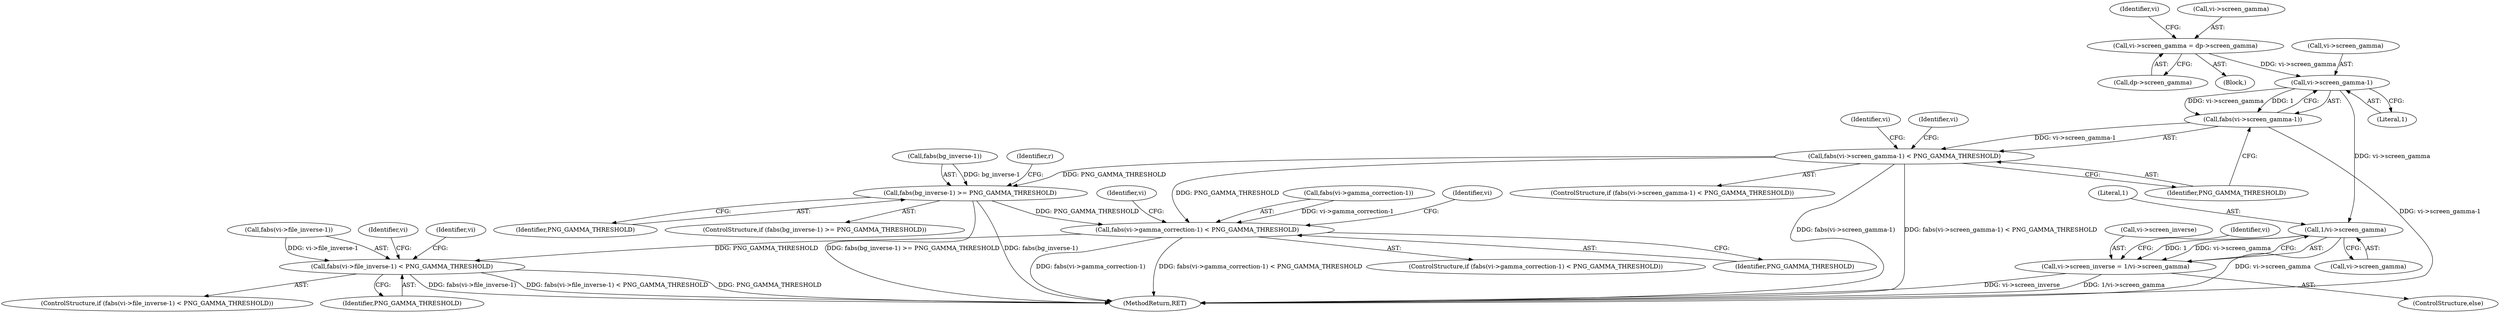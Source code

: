 digraph "0_Android_9d4853418ab2f754c2b63e091c29c5529b8b86ca_92@pointer" {
"1000183" [label="(Call,vi->screen_gamma = dp->screen_gamma)"];
"1000193" [label="(Call,vi->screen_gamma-1)"];
"1000192" [label="(Call,fabs(vi->screen_gamma-1))"];
"1000191" [label="(Call,fabs(vi->screen_gamma-1) < PNG_GAMMA_THRESHOLD)"];
"1000406" [label="(Call,fabs(bg_inverse-1) >= PNG_GAMMA_THRESHOLD)"];
"1000482" [label="(Call,fabs(vi->gamma_correction-1) < PNG_GAMMA_THRESHOLD)"];
"1000505" [label="(Call,fabs(vi->file_inverse-1) < PNG_GAMMA_THRESHOLD)"];
"1000213" [label="(Call,1/vi->screen_gamma)"];
"1000209" [label="(Call,vi->screen_inverse = 1/vi->screen_gamma)"];
"1000481" [label="(ControlStructure,if (fabs(vi->gamma_correction-1) < PNG_GAMMA_THRESHOLD))"];
"1000406" [label="(Call,fabs(bg_inverse-1) >= PNG_GAMMA_THRESHOLD)"];
"1000211" [label="(Identifier,vi)"];
"1000195" [label="(Identifier,vi)"];
"1000198" [label="(Identifier,PNG_GAMMA_THRESHOLD)"];
"1000191" [label="(Call,fabs(vi->screen_gamma-1) < PNG_GAMMA_THRESHOLD)"];
"1000197" [label="(Literal,1)"];
"1000492" [label="(Identifier,vi)"];
"1000411" [label="(Identifier,PNG_GAMMA_THRESHOLD)"];
"1000209" [label="(Call,vi->screen_inverse = 1/vi->screen_gamma)"];
"1000187" [label="(Call,dp->screen_gamma)"];
"1000201" [label="(Identifier,vi)"];
"1000497" [label="(Identifier,vi)"];
"1000208" [label="(ControlStructure,else)"];
"1000520" [label="(Identifier,vi)"];
"1000192" [label="(Call,fabs(vi->screen_gamma-1))"];
"1000194" [label="(Call,vi->screen_gamma)"];
"1000184" [label="(Call,vi->screen_gamma)"];
"1000414" [label="(Identifier,r)"];
"1000110" [label="(Block,)"];
"1000505" [label="(Call,fabs(vi->file_inverse-1) < PNG_GAMMA_THRESHOLD)"];
"1000515" [label="(Identifier,vi)"];
"1000215" [label="(Call,vi->screen_gamma)"];
"1000214" [label="(Literal,1)"];
"1000183" [label="(Call,vi->screen_gamma = dp->screen_gamma)"];
"1000220" [label="(Identifier,vi)"];
"1000483" [label="(Call,fabs(vi->gamma_correction-1))"];
"1000407" [label="(Call,fabs(bg_inverse-1))"];
"1000213" [label="(Call,1/vi->screen_gamma)"];
"1000190" [label="(ControlStructure,if (fabs(vi->screen_gamma-1) < PNG_GAMMA_THRESHOLD))"];
"1000525" [label="(MethodReturn,RET)"];
"1000506" [label="(Call,fabs(vi->file_inverse-1))"];
"1000482" [label="(Call,fabs(vi->gamma_correction-1) < PNG_GAMMA_THRESHOLD)"];
"1000489" [label="(Identifier,PNG_GAMMA_THRESHOLD)"];
"1000512" [label="(Identifier,PNG_GAMMA_THRESHOLD)"];
"1000504" [label="(ControlStructure,if (fabs(vi->file_inverse-1) < PNG_GAMMA_THRESHOLD))"];
"1000405" [label="(ControlStructure,if (fabs(bg_inverse-1) >= PNG_GAMMA_THRESHOLD))"];
"1000210" [label="(Call,vi->screen_inverse)"];
"1000193" [label="(Call,vi->screen_gamma-1)"];
"1000183" -> "1000110"  [label="AST: "];
"1000183" -> "1000187"  [label="CFG: "];
"1000184" -> "1000183"  [label="AST: "];
"1000187" -> "1000183"  [label="AST: "];
"1000195" -> "1000183"  [label="CFG: "];
"1000183" -> "1000193"  [label="DDG: vi->screen_gamma"];
"1000193" -> "1000192"  [label="AST: "];
"1000193" -> "1000197"  [label="CFG: "];
"1000194" -> "1000193"  [label="AST: "];
"1000197" -> "1000193"  [label="AST: "];
"1000192" -> "1000193"  [label="CFG: "];
"1000193" -> "1000192"  [label="DDG: vi->screen_gamma"];
"1000193" -> "1000192"  [label="DDG: 1"];
"1000193" -> "1000213"  [label="DDG: vi->screen_gamma"];
"1000192" -> "1000191"  [label="AST: "];
"1000198" -> "1000192"  [label="CFG: "];
"1000192" -> "1000525"  [label="DDG: vi->screen_gamma-1"];
"1000192" -> "1000191"  [label="DDG: vi->screen_gamma-1"];
"1000191" -> "1000190"  [label="AST: "];
"1000191" -> "1000198"  [label="CFG: "];
"1000198" -> "1000191"  [label="AST: "];
"1000201" -> "1000191"  [label="CFG: "];
"1000211" -> "1000191"  [label="CFG: "];
"1000191" -> "1000525"  [label="DDG: fabs(vi->screen_gamma-1) < PNG_GAMMA_THRESHOLD"];
"1000191" -> "1000525"  [label="DDG: fabs(vi->screen_gamma-1)"];
"1000191" -> "1000406"  [label="DDG: PNG_GAMMA_THRESHOLD"];
"1000191" -> "1000482"  [label="DDG: PNG_GAMMA_THRESHOLD"];
"1000406" -> "1000405"  [label="AST: "];
"1000406" -> "1000411"  [label="CFG: "];
"1000407" -> "1000406"  [label="AST: "];
"1000411" -> "1000406"  [label="AST: "];
"1000414" -> "1000406"  [label="CFG: "];
"1000406" -> "1000525"  [label="DDG: fabs(bg_inverse-1)"];
"1000406" -> "1000525"  [label="DDG: fabs(bg_inverse-1) >= PNG_GAMMA_THRESHOLD"];
"1000407" -> "1000406"  [label="DDG: bg_inverse-1"];
"1000406" -> "1000482"  [label="DDG: PNG_GAMMA_THRESHOLD"];
"1000482" -> "1000481"  [label="AST: "];
"1000482" -> "1000489"  [label="CFG: "];
"1000483" -> "1000482"  [label="AST: "];
"1000489" -> "1000482"  [label="AST: "];
"1000492" -> "1000482"  [label="CFG: "];
"1000497" -> "1000482"  [label="CFG: "];
"1000482" -> "1000525"  [label="DDG: fabs(vi->gamma_correction-1)"];
"1000482" -> "1000525"  [label="DDG: fabs(vi->gamma_correction-1) < PNG_GAMMA_THRESHOLD"];
"1000483" -> "1000482"  [label="DDG: vi->gamma_correction-1"];
"1000482" -> "1000505"  [label="DDG: PNG_GAMMA_THRESHOLD"];
"1000505" -> "1000504"  [label="AST: "];
"1000505" -> "1000512"  [label="CFG: "];
"1000506" -> "1000505"  [label="AST: "];
"1000512" -> "1000505"  [label="AST: "];
"1000515" -> "1000505"  [label="CFG: "];
"1000520" -> "1000505"  [label="CFG: "];
"1000505" -> "1000525"  [label="DDG: fabs(vi->file_inverse-1)"];
"1000505" -> "1000525"  [label="DDG: fabs(vi->file_inverse-1) < PNG_GAMMA_THRESHOLD"];
"1000505" -> "1000525"  [label="DDG: PNG_GAMMA_THRESHOLD"];
"1000506" -> "1000505"  [label="DDG: vi->file_inverse-1"];
"1000213" -> "1000209"  [label="AST: "];
"1000213" -> "1000215"  [label="CFG: "];
"1000214" -> "1000213"  [label="AST: "];
"1000215" -> "1000213"  [label="AST: "];
"1000209" -> "1000213"  [label="CFG: "];
"1000213" -> "1000525"  [label="DDG: vi->screen_gamma"];
"1000213" -> "1000209"  [label="DDG: 1"];
"1000213" -> "1000209"  [label="DDG: vi->screen_gamma"];
"1000209" -> "1000208"  [label="AST: "];
"1000210" -> "1000209"  [label="AST: "];
"1000220" -> "1000209"  [label="CFG: "];
"1000209" -> "1000525"  [label="DDG: vi->screen_inverse"];
"1000209" -> "1000525"  [label="DDG: 1/vi->screen_gamma"];
}

